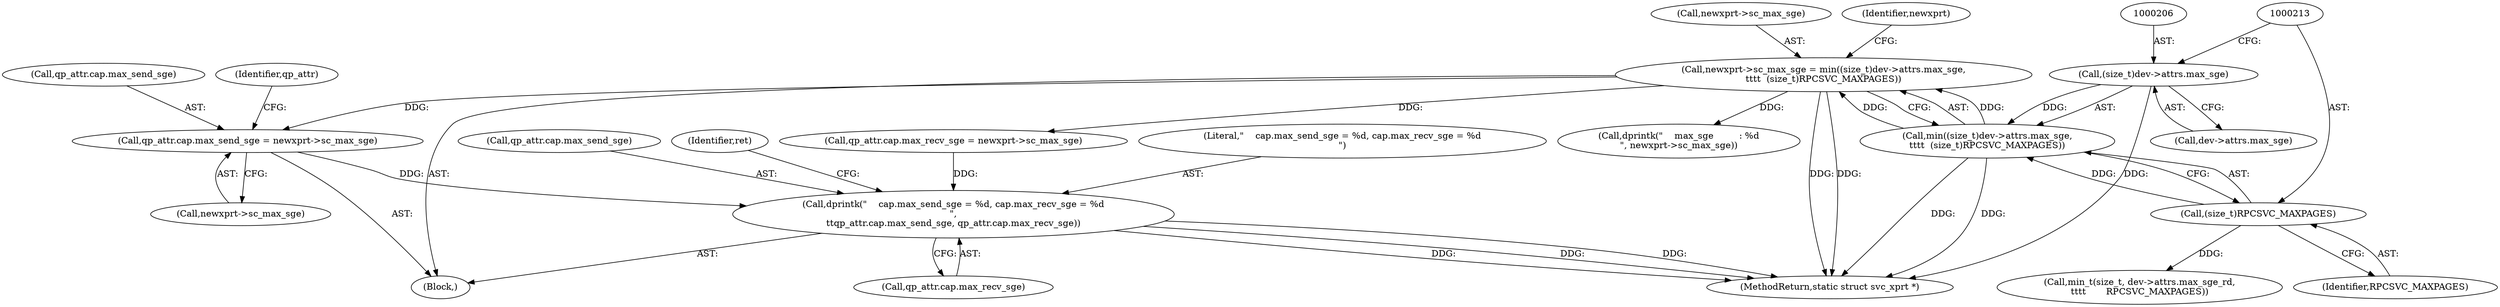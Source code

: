 digraph "0_linux_c70422f760c120480fee4de6c38804c72aa26bc1_44@API" {
"1000432" [label="(Call,qp_attr.cap.max_send_sge = newxprt->sc_max_sge)"];
"1000200" [label="(Call,newxprt->sc_max_sge = min((size_t)dev->attrs.max_sge,\n\t\t\t\t  (size_t)RPCSVC_MAXPAGES))"];
"1000204" [label="(Call,min((size_t)dev->attrs.max_sge,\n\t\t\t\t  (size_t)RPCSVC_MAXPAGES))"];
"1000205" [label="(Call,(size_t)dev->attrs.max_sge)"];
"1000212" [label="(Call,(size_t)RPCSVC_MAXPAGES)"];
"1000494" [label="(Call,dprintk(\"    cap.max_send_sge = %d, cap.max_recv_sge = %d\n\",\n\t\tqp_attr.cap.max_send_sge, qp_attr.cap.max_recv_sge))"];
"1000214" [label="(Identifier,RPCSVC_MAXPAGES)"];
"1000441" [label="(Call,qp_attr.cap.max_recv_sge = newxprt->sc_max_sge)"];
"1000219" [label="(Call,min_t(size_t, dev->attrs.max_sge_rd,\n\t\t\t\t       RPCSVC_MAXPAGES))"];
"1000217" [label="(Identifier,newxprt)"];
"1000113" [label="(Block,)"];
"1000438" [label="(Call,newxprt->sc_max_sge)"];
"1000200" [label="(Call,newxprt->sc_max_sge = min((size_t)dev->attrs.max_sge,\n\t\t\t\t  (size_t)RPCSVC_MAXPAGES))"];
"1000494" [label="(Call,dprintk(\"    cap.max_send_sge = %d, cap.max_recv_sge = %d\n\",\n\t\tqp_attr.cap.max_send_sge, qp_attr.cap.max_recv_sge))"];
"1000207" [label="(Call,dev->attrs.max_sge)"];
"1000495" [label="(Literal,\"    cap.max_send_sge = %d, cap.max_recv_sge = %d\n\")"];
"1000432" [label="(Call,qp_attr.cap.max_send_sge = newxprt->sc_max_sge)"];
"1000212" [label="(Call,(size_t)RPCSVC_MAXPAGES)"];
"1000201" [label="(Call,newxprt->sc_max_sge)"];
"1000433" [label="(Call,qp_attr.cap.max_send_sge)"];
"1000496" [label="(Call,qp_attr.cap.max_send_sge)"];
"1000753" [label="(Call,dprintk(\"    max_sge         : %d\n\", newxprt->sc_max_sge))"];
"1000444" [label="(Identifier,qp_attr)"];
"1000507" [label="(Identifier,ret)"];
"1000817" [label="(MethodReturn,static struct svc_xprt *)"];
"1000204" [label="(Call,min((size_t)dev->attrs.max_sge,\n\t\t\t\t  (size_t)RPCSVC_MAXPAGES))"];
"1000205" [label="(Call,(size_t)dev->attrs.max_sge)"];
"1000501" [label="(Call,qp_attr.cap.max_recv_sge)"];
"1000432" -> "1000113"  [label="AST: "];
"1000432" -> "1000438"  [label="CFG: "];
"1000433" -> "1000432"  [label="AST: "];
"1000438" -> "1000432"  [label="AST: "];
"1000444" -> "1000432"  [label="CFG: "];
"1000200" -> "1000432"  [label="DDG: "];
"1000432" -> "1000494"  [label="DDG: "];
"1000200" -> "1000113"  [label="AST: "];
"1000200" -> "1000204"  [label="CFG: "];
"1000201" -> "1000200"  [label="AST: "];
"1000204" -> "1000200"  [label="AST: "];
"1000217" -> "1000200"  [label="CFG: "];
"1000200" -> "1000817"  [label="DDG: "];
"1000200" -> "1000817"  [label="DDG: "];
"1000204" -> "1000200"  [label="DDG: "];
"1000204" -> "1000200"  [label="DDG: "];
"1000200" -> "1000441"  [label="DDG: "];
"1000200" -> "1000753"  [label="DDG: "];
"1000204" -> "1000212"  [label="CFG: "];
"1000205" -> "1000204"  [label="AST: "];
"1000212" -> "1000204"  [label="AST: "];
"1000204" -> "1000817"  [label="DDG: "];
"1000204" -> "1000817"  [label="DDG: "];
"1000205" -> "1000204"  [label="DDG: "];
"1000212" -> "1000204"  [label="DDG: "];
"1000205" -> "1000207"  [label="CFG: "];
"1000206" -> "1000205"  [label="AST: "];
"1000207" -> "1000205"  [label="AST: "];
"1000213" -> "1000205"  [label="CFG: "];
"1000205" -> "1000817"  [label="DDG: "];
"1000212" -> "1000214"  [label="CFG: "];
"1000213" -> "1000212"  [label="AST: "];
"1000214" -> "1000212"  [label="AST: "];
"1000212" -> "1000219"  [label="DDG: "];
"1000494" -> "1000113"  [label="AST: "];
"1000494" -> "1000501"  [label="CFG: "];
"1000495" -> "1000494"  [label="AST: "];
"1000496" -> "1000494"  [label="AST: "];
"1000501" -> "1000494"  [label="AST: "];
"1000507" -> "1000494"  [label="CFG: "];
"1000494" -> "1000817"  [label="DDG: "];
"1000494" -> "1000817"  [label="DDG: "];
"1000494" -> "1000817"  [label="DDG: "];
"1000441" -> "1000494"  [label="DDG: "];
}
